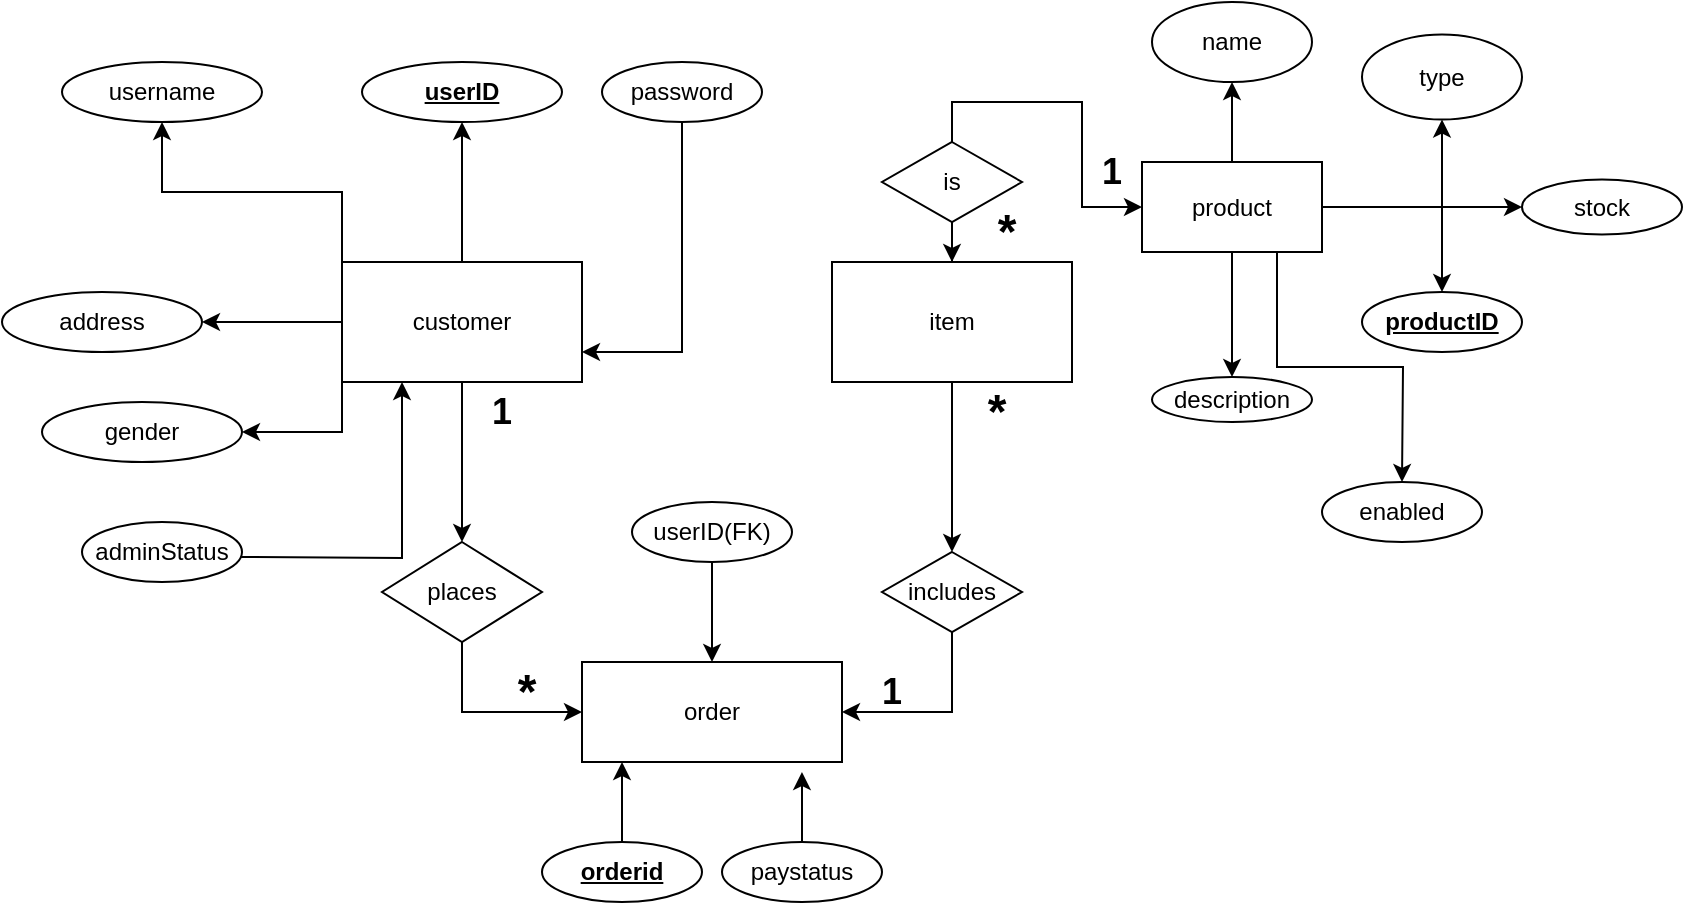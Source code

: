 <mxfile version="24.8.6">
  <diagram id="R2lEEEUBdFMjLlhIrx00" name="Page-1">
    <mxGraphModel dx="734" dy="659" grid="1" gridSize="10" guides="1" tooltips="1" connect="1" arrows="1" fold="1" page="1" pageScale="1" pageWidth="850" pageHeight="1100" math="0" shadow="0" extFonts="Permanent Marker^https://fonts.googleapis.com/css?family=Permanent+Marker">
      <root>
        <mxCell id="0" />
        <mxCell id="1" parent="0" />
        <mxCell id="6EzivG75NOuCyRAAwWFl-10" value="" style="edgeStyle=orthogonalEdgeStyle;rounded=0;orthogonalLoop=1;jettySize=auto;html=1;" parent="1" source="6EzivG75NOuCyRAAwWFl-1" target="6EzivG75NOuCyRAAwWFl-5" edge="1">
          <mxGeometry relative="1" as="geometry" />
        </mxCell>
        <mxCell id="6EzivG75NOuCyRAAwWFl-11" style="edgeStyle=orthogonalEdgeStyle;rounded=0;orthogonalLoop=1;jettySize=auto;html=1;exitX=0;exitY=0;exitDx=0;exitDy=0;" parent="1" source="6EzivG75NOuCyRAAwWFl-1" target="6EzivG75NOuCyRAAwWFl-3" edge="1">
          <mxGeometry relative="1" as="geometry" />
        </mxCell>
        <mxCell id="6EzivG75NOuCyRAAwWFl-14" value="" style="edgeStyle=orthogonalEdgeStyle;rounded=0;orthogonalLoop=1;jettySize=auto;html=1;" parent="1" source="6EzivG75NOuCyRAAwWFl-1" target="6EzivG75NOuCyRAAwWFl-13" edge="1">
          <mxGeometry relative="1" as="geometry" />
        </mxCell>
        <mxCell id="6EzivG75NOuCyRAAwWFl-16" style="edgeStyle=orthogonalEdgeStyle;rounded=0;orthogonalLoop=1;jettySize=auto;html=1;exitX=0;exitY=1;exitDx=0;exitDy=0;entryX=1;entryY=0.5;entryDx=0;entryDy=0;" parent="1" source="6EzivG75NOuCyRAAwWFl-1" target="6EzivG75NOuCyRAAwWFl-6" edge="1">
          <mxGeometry relative="1" as="geometry">
            <mxPoint x="180.455" y="240" as="targetPoint" />
          </mxGeometry>
        </mxCell>
        <mxCell id="6EzivG75NOuCyRAAwWFl-17" value="" style="edgeStyle=orthogonalEdgeStyle;rounded=0;orthogonalLoop=1;jettySize=auto;html=1;" parent="1" source="6EzivG75NOuCyRAAwWFl-1" target="6EzivG75NOuCyRAAwWFl-4" edge="1">
          <mxGeometry relative="1" as="geometry" />
        </mxCell>
        <mxCell id="6EzivG75NOuCyRAAwWFl-1" value="customer" style="whiteSpace=wrap;html=1;" parent="1" vertex="1">
          <mxGeometry x="180" y="150" width="120" height="60" as="geometry" />
        </mxCell>
        <mxCell id="6EzivG75NOuCyRAAwWFl-3" value="username" style="ellipse;whiteSpace=wrap;html=1;" parent="1" vertex="1">
          <mxGeometry x="40" y="50" width="100" height="30" as="geometry" />
        </mxCell>
        <mxCell id="6EzivG75NOuCyRAAwWFl-4" value="address" style="ellipse;whiteSpace=wrap;html=1;" parent="1" vertex="1">
          <mxGeometry x="10" y="165" width="100" height="30" as="geometry" />
        </mxCell>
        <mxCell id="6EzivG75NOuCyRAAwWFl-5" value="&lt;b&gt;&lt;u&gt;userID&lt;/u&gt;&lt;/b&gt;" style="ellipse;whiteSpace=wrap;html=1;" parent="1" vertex="1">
          <mxGeometry x="190" y="50" width="100" height="30" as="geometry" />
        </mxCell>
        <mxCell id="6EzivG75NOuCyRAAwWFl-6" value="gender" style="ellipse;whiteSpace=wrap;html=1;" parent="1" vertex="1">
          <mxGeometry x="30" y="220" width="100" height="30" as="geometry" />
        </mxCell>
        <mxCell id="6EzivG75NOuCyRAAwWFl-12" value="order" style="whiteSpace=wrap;html=1;" parent="1" vertex="1">
          <mxGeometry x="300" y="350" width="130" height="50" as="geometry" />
        </mxCell>
        <mxCell id="6EzivG75NOuCyRAAwWFl-15" style="edgeStyle=orthogonalEdgeStyle;rounded=0;orthogonalLoop=1;jettySize=auto;html=1;exitX=0.5;exitY=1;exitDx=0;exitDy=0;entryX=0;entryY=0.5;entryDx=0;entryDy=0;" parent="1" source="6EzivG75NOuCyRAAwWFl-13" target="6EzivG75NOuCyRAAwWFl-12" edge="1">
          <mxGeometry relative="1" as="geometry" />
        </mxCell>
        <mxCell id="6EzivG75NOuCyRAAwWFl-13" value="places" style="rhombus;whiteSpace=wrap;html=1;" parent="1" vertex="1">
          <mxGeometry x="200" y="290" width="80" height="50" as="geometry" />
        </mxCell>
        <mxCell id="6EzivG75NOuCyRAAwWFl-19" style="edgeStyle=orthogonalEdgeStyle;rounded=0;orthogonalLoop=1;jettySize=auto;html=1;exitX=0.5;exitY=1;exitDx=0;exitDy=0;entryX=1;entryY=0.5;entryDx=0;entryDy=0;" parent="1" source="6EzivG75NOuCyRAAwWFl-18" target="6EzivG75NOuCyRAAwWFl-12" edge="1">
          <mxGeometry relative="1" as="geometry" />
        </mxCell>
        <mxCell id="6EzivG75NOuCyRAAwWFl-18" value="includes" style="rhombus;whiteSpace=wrap;html=1;" parent="1" vertex="1">
          <mxGeometry x="450" y="295" width="70" height="40" as="geometry" />
        </mxCell>
        <mxCell id="6EzivG75NOuCyRAAwWFl-21" value="" style="edgeStyle=orthogonalEdgeStyle;rounded=0;orthogonalLoop=1;jettySize=auto;html=1;" parent="1" source="6EzivG75NOuCyRAAwWFl-20" target="6EzivG75NOuCyRAAwWFl-18" edge="1">
          <mxGeometry relative="1" as="geometry" />
        </mxCell>
        <mxCell id="6EzivG75NOuCyRAAwWFl-20" value="item" style="whiteSpace=wrap;html=1;" parent="1" vertex="1">
          <mxGeometry x="425" y="150" width="120" height="60" as="geometry" />
        </mxCell>
        <mxCell id="6EzivG75NOuCyRAAwWFl-53" value="" style="edgeStyle=orthogonalEdgeStyle;rounded=0;orthogonalLoop=1;jettySize=auto;html=1;" parent="1" source="6EzivG75NOuCyRAAwWFl-26" target="6EzivG75NOuCyRAAwWFl-52" edge="1">
          <mxGeometry relative="1" as="geometry" />
        </mxCell>
        <mxCell id="6EzivG75NOuCyRAAwWFl-55" value="" style="edgeStyle=orthogonalEdgeStyle;rounded=0;orthogonalLoop=1;jettySize=auto;html=1;" parent="1" source="6EzivG75NOuCyRAAwWFl-26" target="6EzivG75NOuCyRAAwWFl-54" edge="1">
          <mxGeometry relative="1" as="geometry" />
        </mxCell>
        <mxCell id="6EzivG75NOuCyRAAwWFl-57" value="" style="edgeStyle=orthogonalEdgeStyle;rounded=0;orthogonalLoop=1;jettySize=auto;html=1;" parent="1" source="6EzivG75NOuCyRAAwWFl-26" target="6EzivG75NOuCyRAAwWFl-56" edge="1">
          <mxGeometry relative="1" as="geometry" />
        </mxCell>
        <mxCell id="6EzivG75NOuCyRAAwWFl-59" style="edgeStyle=orthogonalEdgeStyle;rounded=0;orthogonalLoop=1;jettySize=auto;html=1;" parent="1" source="6EzivG75NOuCyRAAwWFl-26" target="6EzivG75NOuCyRAAwWFl-58" edge="1">
          <mxGeometry relative="1" as="geometry" />
        </mxCell>
        <mxCell id="6EzivG75NOuCyRAAwWFl-61" value="" style="edgeStyle=orthogonalEdgeStyle;rounded=0;orthogonalLoop=1;jettySize=auto;html=1;" parent="1" source="6EzivG75NOuCyRAAwWFl-26" target="6EzivG75NOuCyRAAwWFl-60" edge="1">
          <mxGeometry relative="1" as="geometry" />
        </mxCell>
        <mxCell id="SvDhykfphkgElvZz-zZR-10" style="edgeStyle=orthogonalEdgeStyle;rounded=0;orthogonalLoop=1;jettySize=auto;html=1;exitX=0.75;exitY=1;exitDx=0;exitDy=0;" parent="1" source="6EzivG75NOuCyRAAwWFl-26" edge="1">
          <mxGeometry relative="1" as="geometry">
            <mxPoint x="710" y="260" as="targetPoint" />
          </mxGeometry>
        </mxCell>
        <mxCell id="6EzivG75NOuCyRAAwWFl-26" value="product" style="whiteSpace=wrap;html=1;" parent="1" vertex="1">
          <mxGeometry x="580" y="100" width="90" height="45" as="geometry" />
        </mxCell>
        <mxCell id="6EzivG75NOuCyRAAwWFl-37" value="" style="edgeStyle=orthogonalEdgeStyle;rounded=0;orthogonalLoop=1;jettySize=auto;html=1;" parent="1" source="6EzivG75NOuCyRAAwWFl-36" target="6EzivG75NOuCyRAAwWFl-20" edge="1">
          <mxGeometry relative="1" as="geometry" />
        </mxCell>
        <mxCell id="6EzivG75NOuCyRAAwWFl-38" style="edgeStyle=orthogonalEdgeStyle;rounded=0;orthogonalLoop=1;jettySize=auto;html=1;exitX=0.5;exitY=0;exitDx=0;exitDy=0;entryX=0;entryY=0.5;entryDx=0;entryDy=0;" parent="1" source="6EzivG75NOuCyRAAwWFl-36" target="6EzivG75NOuCyRAAwWFl-26" edge="1">
          <mxGeometry relative="1" as="geometry" />
        </mxCell>
        <mxCell id="6EzivG75NOuCyRAAwWFl-36" value="is" style="rhombus;whiteSpace=wrap;html=1;" parent="1" vertex="1">
          <mxGeometry x="450" y="90" width="70" height="40" as="geometry" />
        </mxCell>
        <mxCell id="6EzivG75NOuCyRAAwWFl-40" value="&lt;b&gt;&lt;font style=&quot;font-size: 18px;&quot;&gt;1&lt;/font&gt;&lt;/b&gt;" style="text;strokeColor=none;align=center;fillColor=none;html=1;verticalAlign=middle;whiteSpace=wrap;rounded=0;" parent="1" vertex="1">
          <mxGeometry x="535" y="90" width="60" height="30" as="geometry" />
        </mxCell>
        <mxCell id="6EzivG75NOuCyRAAwWFl-41" value="&lt;font style=&quot;font-size: 24px;&quot;&gt;&lt;b&gt;&lt;font&gt;*&lt;/font&gt;&lt;/b&gt;&lt;/font&gt;" style="text;strokeColor=none;align=center;fillColor=none;html=1;verticalAlign=middle;whiteSpace=wrap;rounded=0;" parent="1" vertex="1">
          <mxGeometry x="485" y="120" width="55" height="30" as="geometry" />
        </mxCell>
        <mxCell id="6EzivG75NOuCyRAAwWFl-42" value="&lt;b&gt;&lt;font style=&quot;font-size: 18px;&quot;&gt;1&lt;/font&gt;&lt;/b&gt;" style="text;strokeColor=none;align=center;fillColor=none;html=1;verticalAlign=middle;whiteSpace=wrap;rounded=0;" parent="1" vertex="1">
          <mxGeometry x="230" y="210" width="60" height="30" as="geometry" />
        </mxCell>
        <mxCell id="6EzivG75NOuCyRAAwWFl-43" value="&lt;font style=&quot;font-size: 24px;&quot;&gt;&lt;b&gt;&lt;font&gt;*&lt;/font&gt;&lt;/b&gt;&lt;/font&gt;" style="text;strokeColor=none;align=center;fillColor=none;html=1;verticalAlign=middle;whiteSpace=wrap;rounded=0;" parent="1" vertex="1">
          <mxGeometry x="245" y="350" width="55" height="30" as="geometry" />
        </mxCell>
        <mxCell id="6EzivG75NOuCyRAAwWFl-44" value="&lt;b&gt;&lt;font style=&quot;font-size: 18px;&quot;&gt;1&lt;/font&gt;&lt;/b&gt;" style="text;strokeColor=none;align=center;fillColor=none;html=1;verticalAlign=middle;whiteSpace=wrap;rounded=0;" parent="1" vertex="1">
          <mxGeometry x="425" y="350" width="60" height="30" as="geometry" />
        </mxCell>
        <mxCell id="6EzivG75NOuCyRAAwWFl-47" value="&lt;font style=&quot;font-size: 24px;&quot;&gt;&lt;b&gt;&lt;font&gt;*&lt;/font&gt;&lt;/b&gt;&lt;/font&gt;" style="text;strokeColor=none;align=center;fillColor=none;html=1;verticalAlign=middle;whiteSpace=wrap;rounded=0;" parent="1" vertex="1">
          <mxGeometry x="480" y="210" width="55" height="30" as="geometry" />
        </mxCell>
        <mxCell id="6EzivG75NOuCyRAAwWFl-52" value="type" style="ellipse;whiteSpace=wrap;html=1;" parent="1" vertex="1">
          <mxGeometry x="690" y="36.25" width="80" height="42.5" as="geometry" />
        </mxCell>
        <mxCell id="6EzivG75NOuCyRAAwWFl-54" value="&lt;b&gt;&lt;u&gt;productID&lt;/u&gt;&lt;/b&gt;" style="ellipse;whiteSpace=wrap;html=1;" parent="1" vertex="1">
          <mxGeometry x="690" y="165" width="80" height="30" as="geometry" />
        </mxCell>
        <mxCell id="6EzivG75NOuCyRAAwWFl-56" value="name" style="ellipse;whiteSpace=wrap;html=1;" parent="1" vertex="1">
          <mxGeometry x="585" y="20" width="80" height="40" as="geometry" />
        </mxCell>
        <mxCell id="6EzivG75NOuCyRAAwWFl-58" value="stock" style="ellipse;whiteSpace=wrap;html=1;" parent="1" vertex="1">
          <mxGeometry x="770" y="108.75" width="80" height="27.5" as="geometry" />
        </mxCell>
        <mxCell id="6EzivG75NOuCyRAAwWFl-60" value="description" style="ellipse;whiteSpace=wrap;html=1;" parent="1" vertex="1">
          <mxGeometry x="585" y="207.5" width="80" height="22.5" as="geometry" />
        </mxCell>
        <mxCell id="6EzivG75NOuCyRAAwWFl-71" style="edgeStyle=orthogonalEdgeStyle;rounded=0;orthogonalLoop=1;jettySize=auto;html=1;exitX=0.5;exitY=0;exitDx=0;exitDy=0;entryX=0.25;entryY=1;entryDx=0;entryDy=0;" parent="1" target="6EzivG75NOuCyRAAwWFl-1" edge="1">
          <mxGeometry relative="1" as="geometry">
            <mxPoint x="210" y="250" as="targetPoint" />
            <mxPoint x="127.5" y="297.5" as="sourcePoint" />
          </mxGeometry>
        </mxCell>
        <mxCell id="6EzivG75NOuCyRAAwWFl-75" value="adminStatus" style="ellipse;whiteSpace=wrap;html=1;" parent="1" vertex="1">
          <mxGeometry x="50" y="280" width="80" height="30" as="geometry" />
        </mxCell>
        <mxCell id="t3w8AgYhKh1h2tLohDUh-1" style="edgeStyle=orthogonalEdgeStyle;rounded=0;orthogonalLoop=1;jettySize=auto;html=1;entryX=1;entryY=0.75;entryDx=0;entryDy=0;" edge="1" parent="1" source="SvDhykfphkgElvZz-zZR-6" target="6EzivG75NOuCyRAAwWFl-1">
          <mxGeometry relative="1" as="geometry">
            <mxPoint x="350" y="180" as="targetPoint" />
            <Array as="points">
              <mxPoint x="350" y="195" />
            </Array>
          </mxGeometry>
        </mxCell>
        <mxCell id="SvDhykfphkgElvZz-zZR-6" value="password" style="ellipse;whiteSpace=wrap;html=1;" parent="1" vertex="1">
          <mxGeometry x="310" y="50" width="80" height="30" as="geometry" />
        </mxCell>
        <mxCell id="SvDhykfphkgElvZz-zZR-9" value="" style="edgeStyle=orthogonalEdgeStyle;rounded=0;orthogonalLoop=1;jettySize=auto;html=1;" parent="1" source="SvDhykfphkgElvZz-zZR-8" target="6EzivG75NOuCyRAAwWFl-12" edge="1">
          <mxGeometry relative="1" as="geometry">
            <Array as="points">
              <mxPoint x="320" y="410" />
              <mxPoint x="320" y="410" />
            </Array>
          </mxGeometry>
        </mxCell>
        <mxCell id="SvDhykfphkgElvZz-zZR-8" value="&lt;b&gt;&lt;u&gt;orderid&lt;/u&gt;&lt;/b&gt;" style="ellipse;whiteSpace=wrap;html=1;" parent="1" vertex="1">
          <mxGeometry x="280" y="440" width="80" height="30" as="geometry" />
        </mxCell>
        <mxCell id="SvDhykfphkgElvZz-zZR-11" value="enabled" style="ellipse;whiteSpace=wrap;html=1;" parent="1" vertex="1">
          <mxGeometry x="670" y="260" width="80" height="30" as="geometry" />
        </mxCell>
        <mxCell id="t3w8AgYhKh1h2tLohDUh-2" value="paystatus" style="ellipse;whiteSpace=wrap;html=1;" vertex="1" parent="1">
          <mxGeometry x="370" y="440" width="80" height="30" as="geometry" />
        </mxCell>
        <mxCell id="t3w8AgYhKh1h2tLohDUh-4" style="edgeStyle=orthogonalEdgeStyle;rounded=0;orthogonalLoop=1;jettySize=auto;html=1;entryX=0.846;entryY=1.1;entryDx=0;entryDy=0;entryPerimeter=0;" edge="1" parent="1" source="t3w8AgYhKh1h2tLohDUh-2" target="6EzivG75NOuCyRAAwWFl-12">
          <mxGeometry relative="1" as="geometry" />
        </mxCell>
        <mxCell id="t3w8AgYhKh1h2tLohDUh-6" value="" style="edgeStyle=orthogonalEdgeStyle;rounded=0;orthogonalLoop=1;jettySize=auto;html=1;" edge="1" parent="1" source="t3w8AgYhKh1h2tLohDUh-5" target="6EzivG75NOuCyRAAwWFl-12">
          <mxGeometry relative="1" as="geometry" />
        </mxCell>
        <mxCell id="t3w8AgYhKh1h2tLohDUh-5" value="userID(FK)" style="ellipse;whiteSpace=wrap;html=1;" vertex="1" parent="1">
          <mxGeometry x="325" y="270" width="80" height="30" as="geometry" />
        </mxCell>
      </root>
    </mxGraphModel>
  </diagram>
</mxfile>
